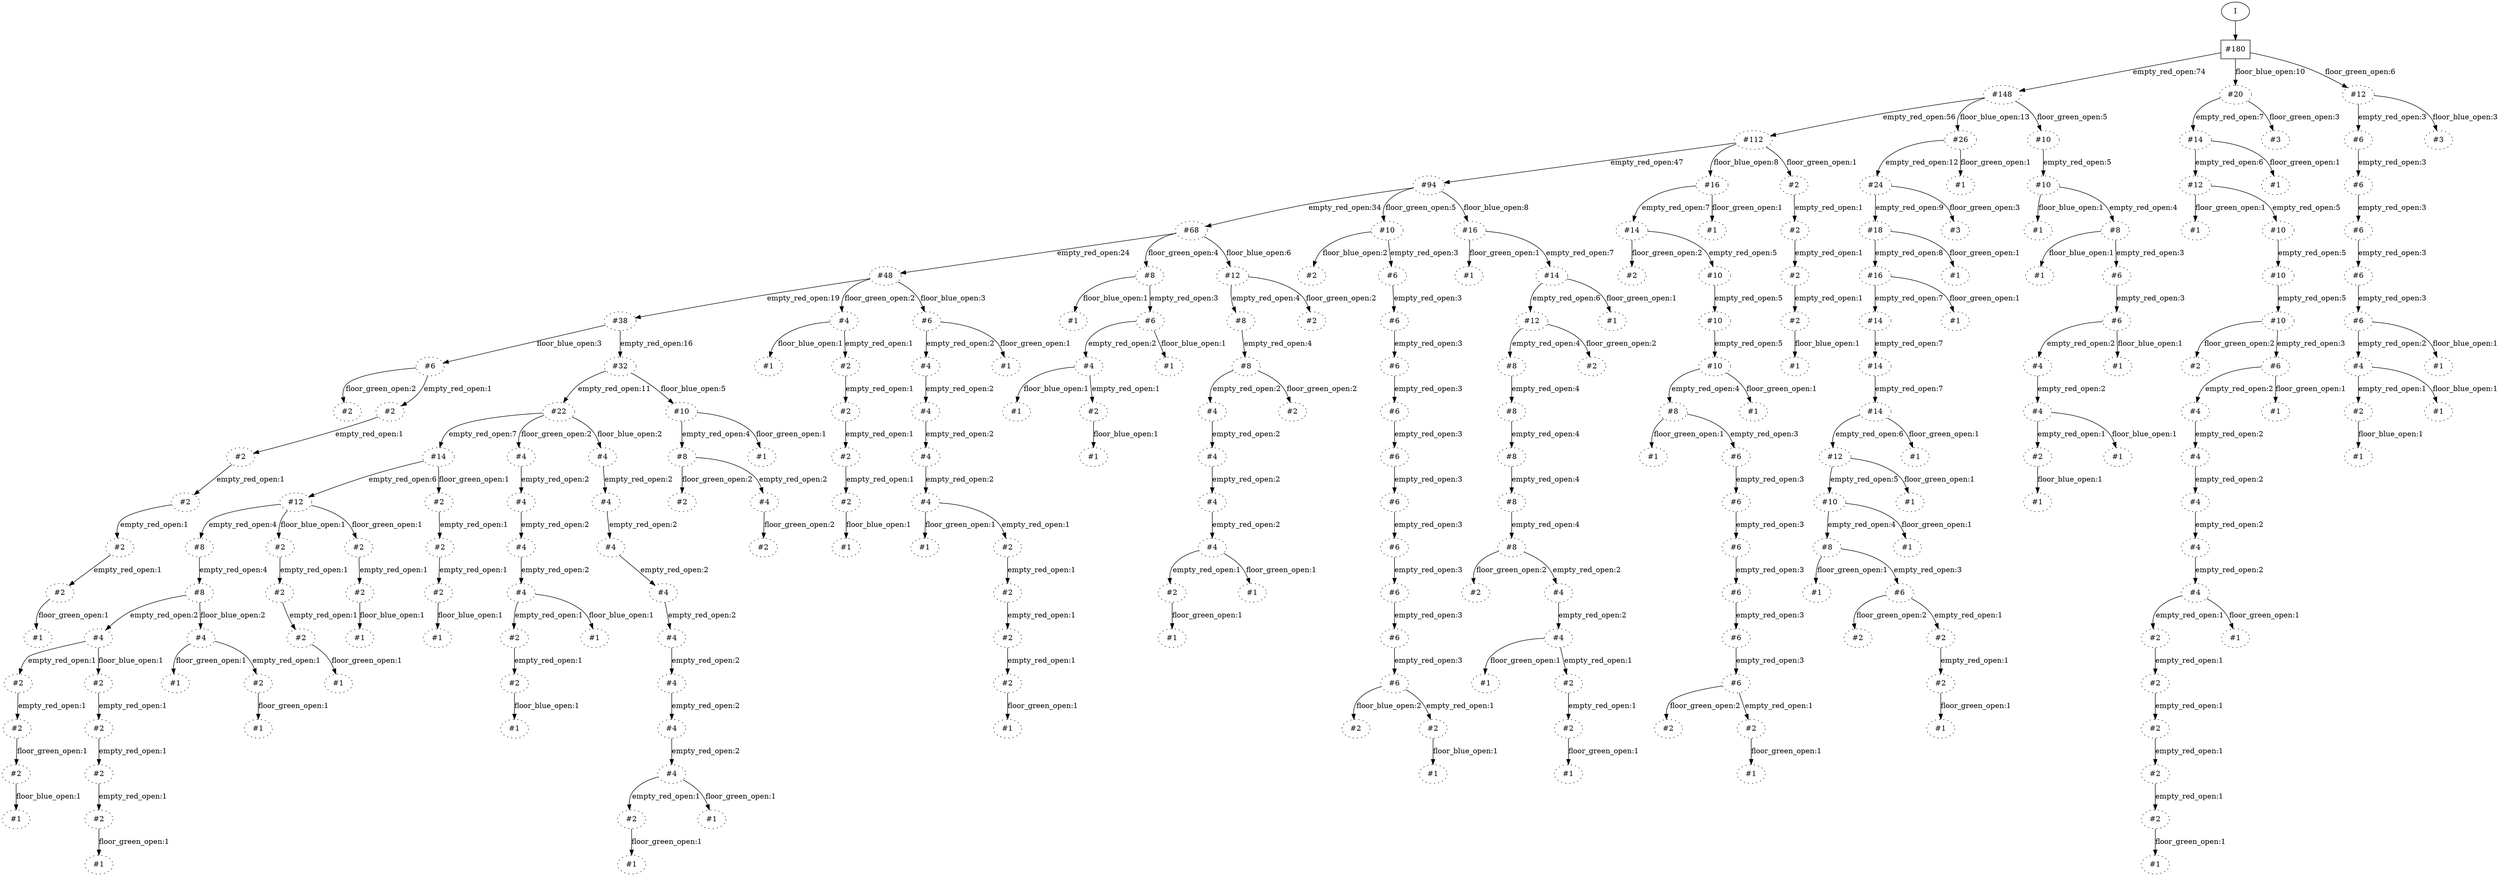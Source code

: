 // produced with flexfringe from git commitd1cf04ada0831d0605a3651971ef9a02091d8823
// dfasat/flexfringe -h=kldistance -d=kl_data -m=2 -n=2 -x=0 -w=0 -a=0 -b=0 -f=0 -I=1 -t=1 -q=0 -y=0 -p=0.4 --output-dir=experiments/MiniGrid_learning_from_specification_samples/flexfringe_data/dfa /Users/nicholasrenninger/Google Drive/Grad School/specification learning/code/DPFA_DTS_product_experiment/dfasatInvestigations/experiments/MiniGrid_learning_from_specification_samples/flexfringe_data/MiniGrid_learning_from_specification_samples_train 
digraph DFA {
	0 [label="root" shape=box];
		I -> 0;
	0 [ label="#180"  ];
		0 -> 1 [label="empty_red_open:74"  ];
		0 -> 20 [label="floor_blue_open:10"  ];
		0 -> 41 [label="floor_green_open:6"  ];
	1 [ label="#148"  style=dotted ];
		1 -> 2 [label="empty_red_open:56"  ];
		1 -> 9 [label="floor_blue_open:13"  ];
		1 -> 66 [label="floor_green_open:5"  ];
	2 [ label="#112"  style=dotted ];
		2 -> 3 [label="empty_red_open:47"  ];
		2 -> 24 [label="floor_blue_open:8"  ];
		2 -> 28 [label="floor_green_open:1"  ];
	3 [ label="#94"  style=dotted ];
		3 -> 4 [label="empty_red_open:34"  ];
		3 -> 33 [label="floor_green_open:5"  ];
		3 -> 101 [label="floor_blue_open:8"  ];
	4 [ label="#68"  style=dotted ];
		4 -> 5 [label="empty_red_open:24"  ];
		4 -> 39 [label="floor_green_open:4"  ];
		4 -> 127 [label="floor_blue_open:6"  ];
	5 [ label="#48"  style=dotted ];
		5 -> 6 [label="empty_red_open:19"  ];
		5 -> 141 [label="floor_green_open:2"  ];
		5 -> 153 [label="floor_blue_open:3"  ];
	6 [ label="#38"  style=dotted ];
		6 -> 7 [label="floor_blue_open:3"  ];
		6 -> 51 [label="empty_red_open:16"  ];
	51 [ label="#32"  style=dotted ];
		51 -> 52 [label="empty_red_open:11"  ];
		51 -> 80 [label="floor_blue_open:5"  ];
	52 [ label="#22"  style=dotted ];
		52 -> 53 [label="empty_red_open:7"  ];
		52 -> 92 [label="floor_green_open:2"  ];
		52 -> 143 [label="floor_blue_open:2"  ];
	53 [ label="#14"  style=dotted ];
		53 -> 54 [label="empty_red_open:6"  ];
		53 -> 103 [label="floor_green_open:1"  ];
	54 [ label="#12"  style=dotted ];
		54 -> 55 [label="empty_red_open:4"  ];
		54 -> 62 [label="floor_blue_open:1"  ];
		54 -> 86 [label="floor_green_open:1"  ];
	55 [ label="#8"  style=dotted ];
		55 -> 56 [label="empty_red_open:4"  ];
	56 [ label="#8"  style=dotted ];
		56 -> 57 [label="empty_red_open:2"  ];
		56 -> 170 [label="floor_blue_open:2"  ];
	57 [ label="#4"  style=dotted ];
		57 -> 58 [label="empty_red_open:1"  ];
		57 -> 209 [label="floor_blue_open:1"  ];
	58 [ label="#2"  style=dotted ];
		58 -> 59 [label="empty_red_open:1"  ];
	59 [ label="#2"  style=dotted ];
		59 -> 60 [label="floor_green_open:1"  ];
	60 [ label="#2"  style=dotted ];
		60 -> 61 [label="floor_blue_open:1"  ];
	61 [ label="#1"  style=dotted ];
	209 [ label="#2"  style=dotted ];
		209 -> 210 [label="empty_red_open:1"  ];
	210 [ label="#2"  style=dotted ];
		210 -> 211 [label="empty_red_open:1"  ];
	211 [ label="#2"  style=dotted ];
		211 -> 212 [label="empty_red_open:1"  ];
	212 [ label="#2"  style=dotted ];
		212 -> 213 [label="floor_green_open:1"  ];
	213 [ label="#1"  style=dotted ];
	170 [ label="#4"  style=dotted ];
		170 -> 171 [label="floor_green_open:1"  ];
		170 -> 194 [label="empty_red_open:1"  ];
	194 [ label="#2"  style=dotted ];
		194 -> 195 [label="floor_green_open:1"  ];
	195 [ label="#1"  style=dotted ];
	171 [ label="#1"  style=dotted ];
	62 [ label="#2"  style=dotted ];
		62 -> 63 [label="empty_red_open:1"  ];
	63 [ label="#2"  style=dotted ];
		63 -> 64 [label="empty_red_open:1"  ];
	64 [ label="#2"  style=dotted ];
		64 -> 65 [label="floor_green_open:1"  ];
	65 [ label="#1"  style=dotted ];
	86 [ label="#2"  style=dotted ];
		86 -> 87 [label="empty_red_open:1"  ];
	87 [ label="#2"  style=dotted ];
		87 -> 88 [label="floor_blue_open:1"  ];
	88 [ label="#1"  style=dotted ];
	103 [ label="#2"  style=dotted ];
		103 -> 104 [label="empty_red_open:1"  ];
	104 [ label="#2"  style=dotted ];
		104 -> 105 [label="empty_red_open:1"  ];
	105 [ label="#2"  style=dotted ];
		105 -> 106 [label="floor_blue_open:1"  ];
	106 [ label="#1"  style=dotted ];
	143 [ label="#4"  style=dotted ];
		143 -> 144 [label="empty_red_open:2"  ];
	144 [ label="#4"  style=dotted ];
		144 -> 145 [label="empty_red_open:2"  ];
	145 [ label="#4"  style=dotted ];
		145 -> 146 [label="empty_red_open:2"  ];
	146 [ label="#4"  style=dotted ];
		146 -> 147 [label="empty_red_open:2"  ];
	147 [ label="#4"  style=dotted ];
		147 -> 148 [label="empty_red_open:2"  ];
	148 [ label="#4"  style=dotted ];
		148 -> 149 [label="empty_red_open:2"  ];
	149 [ label="#4"  style=dotted ];
		149 -> 150 [label="empty_red_open:2"  ];
	150 [ label="#4"  style=dotted ];
		150 -> 151 [label="empty_red_open:1"  ];
		150 -> 185 [label="floor_green_open:1"  ];
	151 [ label="#2"  style=dotted ];
		151 -> 152 [label="floor_green_open:1"  ];
	152 [ label="#1"  style=dotted ];
	185 [ label="#1"  style=dotted ];
	92 [ label="#4"  style=dotted ];
		92 -> 93 [label="empty_red_open:2"  ];
	93 [ label="#4"  style=dotted ];
		93 -> 94 [label="empty_red_open:2"  ];
	94 [ label="#4"  style=dotted ];
		94 -> 95 [label="empty_red_open:2"  ];
	95 [ label="#4"  style=dotted ];
		95 -> 96 [label="empty_red_open:1"  ];
		95 -> 201 [label="floor_blue_open:1"  ];
	96 [ label="#2"  style=dotted ];
		96 -> 97 [label="empty_red_open:1"  ];
	97 [ label="#2"  style=dotted ];
		97 -> 98 [label="floor_blue_open:1"  ];
	98 [ label="#1"  style=dotted ];
	201 [ label="#1"  style=dotted ];
	80 [ label="#10"  style=dotted ];
		80 -> 81 [label="empty_red_open:4"  ];
		80 -> 218 [label="floor_green_open:1"  ];
	81 [ label="#8"  style=dotted ];
		81 -> 82 [label="floor_green_open:2"  ];
		81 -> 99 [label="empty_red_open:2"  ];
	99 [ label="#4"  style=dotted ];
		99 -> 100 [label="floor_green_open:2"  ];
	100 [ label="#2"  style=dotted ];
	82 [ label="#2"  style=dotted ];
	218 [ label="#1"  style=dotted ];
	7 [ label="#6"  style=dotted ];
		7 -> 8 [label="floor_green_open:2"  ];
		7 -> 172 [label="empty_red_open:1"  ];
	172 [ label="#2"  style=dotted ];
		172 -> 173 [label="empty_red_open:1"  ];
	173 [ label="#2"  style=dotted ];
		173 -> 174 [label="empty_red_open:1"  ];
	174 [ label="#2"  style=dotted ];
		174 -> 175 [label="empty_red_open:1"  ];
	175 [ label="#2"  style=dotted ];
		175 -> 176 [label="empty_red_open:1"  ];
	176 [ label="#2"  style=dotted ];
		176 -> 177 [label="floor_green_open:1"  ];
	177 [ label="#1"  style=dotted ];
	8 [ label="#2"  style=dotted ];
	153 [ label="#6"  style=dotted ];
		153 -> 154 [label="empty_red_open:2"  ];
		153 -> 215 [label="floor_green_open:1"  ];
	154 [ label="#4"  style=dotted ];
		154 -> 155 [label="empty_red_open:2"  ];
	155 [ label="#4"  style=dotted ];
		155 -> 156 [label="empty_red_open:2"  ];
	156 [ label="#4"  style=dotted ];
		156 -> 157 [label="empty_red_open:2"  ];
	157 [ label="#4"  style=dotted ];
		157 -> 158 [label="floor_green_open:1"  ];
		157 -> 159 [label="empty_red_open:1"  ];
	159 [ label="#2"  style=dotted ];
		159 -> 160 [label="empty_red_open:1"  ];
	160 [ label="#2"  style=dotted ];
		160 -> 161 [label="empty_red_open:1"  ];
	161 [ label="#2"  style=dotted ];
		161 -> 162 [label="empty_red_open:1"  ];
	162 [ label="#2"  style=dotted ];
		162 -> 163 [label="floor_green_open:1"  ];
	163 [ label="#1"  style=dotted ];
	158 [ label="#1"  style=dotted ];
	215 [ label="#1"  style=dotted ];
	141 [ label="#4"  style=dotted ];
		141 -> 142 [label="floor_blue_open:1"  ];
		141 -> 224 [label="empty_red_open:1"  ];
	224 [ label="#2"  style=dotted ];
		224 -> 225 [label="empty_red_open:1"  ];
	225 [ label="#2"  style=dotted ];
		225 -> 226 [label="empty_red_open:1"  ];
	226 [ label="#2"  style=dotted ];
		226 -> 227 [label="empty_red_open:1"  ];
	227 [ label="#2"  style=dotted ];
		227 -> 228 [label="floor_blue_open:1"  ];
	228 [ label="#1"  style=dotted ];
	142 [ label="#1"  style=dotted ];
	127 [ label="#12"  style=dotted ];
		127 -> 128 [label="empty_red_open:4"  ];
		127 -> 200 [label="floor_green_open:2"  ];
	128 [ label="#8"  style=dotted ];
		128 -> 129 [label="empty_red_open:4"  ];
	129 [ label="#8"  style=dotted ];
		129 -> 130 [label="empty_red_open:2"  ];
		129 -> 214 [label="floor_green_open:2"  ];
	130 [ label="#4"  style=dotted ];
		130 -> 131 [label="empty_red_open:2"  ];
	131 [ label="#4"  style=dotted ];
		131 -> 132 [label="empty_red_open:2"  ];
	132 [ label="#4"  style=dotted ];
		132 -> 133 [label="empty_red_open:2"  ];
	133 [ label="#4"  style=dotted ];
		133 -> 134 [label="empty_red_open:1"  ];
		133 -> 138 [label="floor_green_open:1"  ];
	134 [ label="#2"  style=dotted ];
		134 -> 135 [label="floor_green_open:1"  ];
	135 [ label="#1"  style=dotted ];
	138 [ label="#1"  style=dotted ];
	214 [ label="#2"  style=dotted ];
	200 [ label="#2"  style=dotted ];
	39 [ label="#8"  style=dotted ];
		39 -> 40 [label="floor_blue_open:1"  ];
		39 -> 83 [label="empty_red_open:3"  ];
	83 [ label="#6"  style=dotted ];
		83 -> 84 [label="empty_red_open:2"  ];
		83 -> 236 [label="floor_blue_open:1"  ];
	84 [ label="#4"  style=dotted ];
		84 -> 85 [label="floor_blue_open:1"  ];
		84 -> 216 [label="empty_red_open:1"  ];
	216 [ label="#2"  style=dotted ];
		216 -> 217 [label="floor_blue_open:1"  ];
	217 [ label="#1"  style=dotted ];
	85 [ label="#1"  style=dotted ];
	236 [ label="#1"  style=dotted ];
	40 [ label="#1"  style=dotted ];
	101 [ label="#16"  style=dotted ];
		101 -> 102 [label="floor_green_open:1"  ];
		101 -> 119 [label="empty_red_open:7"  ];
	119 [ label="#14"  style=dotted ];
		119 -> 120 [label="empty_red_open:6"  ];
		119 -> 186 [label="floor_green_open:1"  ];
	120 [ label="#12"  style=dotted ];
		120 -> 121 [label="empty_red_open:4"  ];
		120 -> 198 [label="floor_green_open:2"  ];
	121 [ label="#8"  style=dotted ];
		121 -> 122 [label="empty_red_open:4"  ];
	122 [ label="#8"  style=dotted ];
		122 -> 123 [label="empty_red_open:4"  ];
	123 [ label="#8"  style=dotted ];
		123 -> 124 [label="empty_red_open:4"  ];
	124 [ label="#8"  style=dotted ];
		124 -> 125 [label="empty_red_open:4"  ];
	125 [ label="#8"  style=dotted ];
		125 -> 126 [label="floor_green_open:2"  ];
		125 -> 229 [label="empty_red_open:2"  ];
	229 [ label="#4"  style=dotted ];
		229 -> 230 [label="empty_red_open:2"  ];
	230 [ label="#4"  style=dotted ];
		230 -> 231 [label="floor_green_open:1"  ];
		230 -> 233 [label="empty_red_open:1"  ];
	233 [ label="#2"  style=dotted ];
		233 -> 234 [label="empty_red_open:1"  ];
	234 [ label="#2"  style=dotted ];
		234 -> 235 [label="floor_green_open:1"  ];
	235 [ label="#1"  style=dotted ];
	231 [ label="#1"  style=dotted ];
	126 [ label="#2"  style=dotted ];
	198 [ label="#2"  style=dotted ];
	186 [ label="#1"  style=dotted ];
	102 [ label="#1"  style=dotted ];
	33 [ label="#10"  style=dotted ];
		33 -> 34 [label="floor_blue_open:2"  ];
		33 -> 69 [label="empty_red_open:3"  ];
	69 [ label="#6"  style=dotted ];
		69 -> 70 [label="empty_red_open:3"  ];
	70 [ label="#6"  style=dotted ];
		70 -> 71 [label="empty_red_open:3"  ];
	71 [ label="#6"  style=dotted ];
		71 -> 72 [label="empty_red_open:3"  ];
	72 [ label="#6"  style=dotted ];
		72 -> 73 [label="empty_red_open:3"  ];
	73 [ label="#6"  style=dotted ];
		73 -> 74 [label="empty_red_open:3"  ];
	74 [ label="#6"  style=dotted ];
		74 -> 75 [label="empty_red_open:3"  ];
	75 [ label="#6"  style=dotted ];
		75 -> 76 [label="empty_red_open:3"  ];
	76 [ label="#6"  style=dotted ];
		76 -> 77 [label="empty_red_open:3"  ];
	77 [ label="#6"  style=dotted ];
		77 -> 78 [label="empty_red_open:3"  ];
	78 [ label="#6"  style=dotted ];
		78 -> 79 [label="floor_blue_open:2"  ];
		78 -> 219 [label="empty_red_open:1"  ];
	219 [ label="#2"  style=dotted ];
		219 -> 220 [label="floor_blue_open:1"  ];
	220 [ label="#1"  style=dotted ];
	79 [ label="#2"  style=dotted ];
	34 [ label="#2"  style=dotted ];
	24 [ label="#16"  style=dotted ];
		24 -> 25 [label="empty_red_open:7"  ];
		24 -> 204 [label="floor_green_open:1"  ];
	25 [ label="#14"  style=dotted ];
		25 -> 26 [label="floor_green_open:2"  ];
		25 -> 164 [label="empty_red_open:5"  ];
	164 [ label="#10"  style=dotted ];
		164 -> 165 [label="empty_red_open:5"  ];
	165 [ label="#10"  style=dotted ];
		165 -> 166 [label="empty_red_open:5"  ];
	166 [ label="#10"  style=dotted ];
		166 -> 167 [label="empty_red_open:4"  ];
		166 -> 205 [label="floor_green_open:1"  ];
	167 [ label="#8"  style=dotted ];
		167 -> 168 [label="floor_green_open:1"  ];
		167 -> 187 [label="empty_red_open:3"  ];
	187 [ label="#6"  style=dotted ];
		187 -> 188 [label="empty_red_open:3"  ];
	188 [ label="#6"  style=dotted ];
		188 -> 189 [label="empty_red_open:3"  ];
	189 [ label="#6"  style=dotted ];
		189 -> 190 [label="empty_red_open:3"  ];
	190 [ label="#6"  style=dotted ];
		190 -> 191 [label="empty_red_open:3"  ];
	191 [ label="#6"  style=dotted ];
		191 -> 192 [label="empty_red_open:3"  ];
	192 [ label="#6"  style=dotted ];
		192 -> 193 [label="floor_green_open:2"  ];
		192 -> 221 [label="empty_red_open:1"  ];
	221 [ label="#2"  style=dotted ];
		221 -> 222 [label="floor_green_open:1"  ];
	222 [ label="#1"  style=dotted ];
	193 [ label="#2"  style=dotted ];
	168 [ label="#1"  style=dotted ];
	205 [ label="#1"  style=dotted ];
	26 [ label="#2"  style=dotted ];
	204 [ label="#1"  style=dotted ];
	28 [ label="#2"  style=dotted ];
		28 -> 29 [label="empty_red_open:1"  ];
	29 [ label="#2"  style=dotted ];
		29 -> 30 [label="empty_red_open:1"  ];
	30 [ label="#2"  style=dotted ];
		30 -> 31 [label="empty_red_open:1"  ];
	31 [ label="#2"  style=dotted ];
		31 -> 32 [label="floor_blue_open:1"  ];
	32 [ label="#1"  style=dotted ];
	9 [ label="#26"  style=dotted ];
		9 -> 10 [label="empty_red_open:12"  ];
		9 -> 237 [label="floor_green_open:1"  ];
	10 [ label="#24"  style=dotted ];
		10 -> 11 [label="empty_red_open:9"  ];
		10 -> 27 [label="floor_green_open:3"  ];
	11 [ label="#18"  style=dotted ];
		11 -> 12 [label="empty_red_open:8"  ];
		11 -> 136 [label="floor_green_open:1"  ];
	12 [ label="#16"  style=dotted ];
		12 -> 13 [label="empty_red_open:7"  ];
		12 -> 184 [label="floor_green_open:1"  ];
	13 [ label="#14"  style=dotted ];
		13 -> 14 [label="empty_red_open:7"  ];
	14 [ label="#14"  style=dotted ];
		14 -> 15 [label="empty_red_open:7"  ];
	15 [ label="#14"  style=dotted ];
		15 -> 16 [label="empty_red_open:6"  ];
		15 -> 89 [label="floor_green_open:1"  ];
	16 [ label="#12"  style=dotted ];
		16 -> 17 [label="empty_red_open:5"  ];
		16 -> 169 [label="floor_green_open:1"  ];
	17 [ label="#10"  style=dotted ];
		17 -> 18 [label="empty_red_open:4"  ];
		17 -> 199 [label="floor_green_open:1"  ];
	18 [ label="#8"  style=dotted ];
		18 -> 19 [label="floor_green_open:1"  ];
		18 -> 202 [label="empty_red_open:3"  ];
	202 [ label="#6"  style=dotted ];
		202 -> 203 [label="floor_green_open:2"  ];
		202 -> 206 [label="empty_red_open:1"  ];
	206 [ label="#2"  style=dotted ];
		206 -> 207 [label="empty_red_open:1"  ];
	207 [ label="#2"  style=dotted ];
		207 -> 208 [label="floor_green_open:1"  ];
	208 [ label="#1"  style=dotted ];
	203 [ label="#2"  style=dotted ];
	19 [ label="#1"  style=dotted ];
	199 [ label="#1"  style=dotted ];
	169 [ label="#1"  style=dotted ];
	89 [ label="#1"  style=dotted ];
	184 [ label="#1"  style=dotted ];
	136 [ label="#1"  style=dotted ];
	27 [ label="#3"  style=dotted ];
	237 [ label="#1"  style=dotted ];
	66 [ label="#10"  style=dotted ];
		66 -> 67 [label="empty_red_open:5"  ];
	67 [ label="#10"  style=dotted ];
		67 -> 68 [label="floor_blue_open:1"  ];
		67 -> 139 [label="empty_red_open:4"  ];
	139 [ label="#8"  style=dotted ];
		139 -> 140 [label="floor_blue_open:1"  ];
		139 -> 178 [label="empty_red_open:3"  ];
	178 [ label="#6"  style=dotted ];
		178 -> 179 [label="empty_red_open:3"  ];
	179 [ label="#6"  style=dotted ];
		179 -> 180 [label="empty_red_open:2"  ];
		179 -> 238 [label="floor_blue_open:1"  ];
	180 [ label="#4"  style=dotted ];
		180 -> 181 [label="empty_red_open:2"  ];
	181 [ label="#4"  style=dotted ];
		181 -> 182 [label="empty_red_open:1"  ];
		181 -> 196 [label="floor_blue_open:1"  ];
	182 [ label="#2"  style=dotted ];
		182 -> 183 [label="floor_blue_open:1"  ];
	183 [ label="#1"  style=dotted ];
	196 [ label="#1"  style=dotted ];
	238 [ label="#1"  style=dotted ];
	140 [ label="#1"  style=dotted ];
	68 [ label="#1"  style=dotted ];
	20 [ label="#20"  style=dotted ];
		20 -> 21 [label="empty_red_open:7"  ];
		20 -> 137 [label="floor_green_open:3"  ];
	21 [ label="#14"  style=dotted ];
		21 -> 22 [label="empty_red_open:6"  ];
		21 -> 50 [label="floor_green_open:1"  ];
	22 [ label="#12"  style=dotted ];
		22 -> 23 [label="floor_green_open:1"  ];
		22 -> 35 [label="empty_red_open:5"  ];
	35 [ label="#10"  style=dotted ];
		35 -> 36 [label="empty_red_open:5"  ];
	36 [ label="#10"  style=dotted ];
		36 -> 37 [label="empty_red_open:5"  ];
	37 [ label="#10"  style=dotted ];
		37 -> 38 [label="floor_green_open:2"  ];
		37 -> 107 [label="empty_red_open:3"  ];
	107 [ label="#6"  style=dotted ];
		107 -> 108 [label="empty_red_open:2"  ];
		107 -> 223 [label="floor_green_open:1"  ];
	108 [ label="#4"  style=dotted ];
		108 -> 109 [label="empty_red_open:2"  ];
	109 [ label="#4"  style=dotted ];
		109 -> 110 [label="empty_red_open:2"  ];
	110 [ label="#4"  style=dotted ];
		110 -> 111 [label="empty_red_open:2"  ];
	111 [ label="#4"  style=dotted ];
		111 -> 112 [label="empty_red_open:2"  ];
	112 [ label="#4"  style=dotted ];
		112 -> 113 [label="empty_red_open:1"  ];
		112 -> 197 [label="floor_green_open:1"  ];
	113 [ label="#2"  style=dotted ];
		113 -> 114 [label="empty_red_open:1"  ];
	114 [ label="#2"  style=dotted ];
		114 -> 115 [label="empty_red_open:1"  ];
	115 [ label="#2"  style=dotted ];
		115 -> 116 [label="empty_red_open:1"  ];
	116 [ label="#2"  style=dotted ];
		116 -> 117 [label="empty_red_open:1"  ];
	117 [ label="#2"  style=dotted ];
		117 -> 118 [label="floor_green_open:1"  ];
	118 [ label="#1"  style=dotted ];
	197 [ label="#1"  style=dotted ];
	223 [ label="#1"  style=dotted ];
	38 [ label="#2"  style=dotted ];
	23 [ label="#1"  style=dotted ];
	50 [ label="#1"  style=dotted ];
	137 [ label="#3"  style=dotted ];
	41 [ label="#12"  style=dotted ];
		41 -> 42 [label="empty_red_open:3"  ];
		41 -> 91 [label="floor_blue_open:3"  ];
	42 [ label="#6"  style=dotted ];
		42 -> 43 [label="empty_red_open:3"  ];
	43 [ label="#6"  style=dotted ];
		43 -> 44 [label="empty_red_open:3"  ];
	44 [ label="#6"  style=dotted ];
		44 -> 45 [label="empty_red_open:3"  ];
	45 [ label="#6"  style=dotted ];
		45 -> 46 [label="empty_red_open:3"  ];
	46 [ label="#6"  style=dotted ];
		46 -> 47 [label="empty_red_open:2"  ];
		46 -> 90 [label="floor_blue_open:1"  ];
	47 [ label="#4"  style=dotted ];
		47 -> 48 [label="empty_red_open:1"  ];
		47 -> 232 [label="floor_blue_open:1"  ];
	48 [ label="#2"  style=dotted ];
		48 -> 49 [label="floor_blue_open:1"  ];
	49 [ label="#1"  style=dotted ];
	232 [ label="#1"  style=dotted ];
	90 [ label="#1"  style=dotted ];
	91 [ label="#3"  style=dotted ];
}

